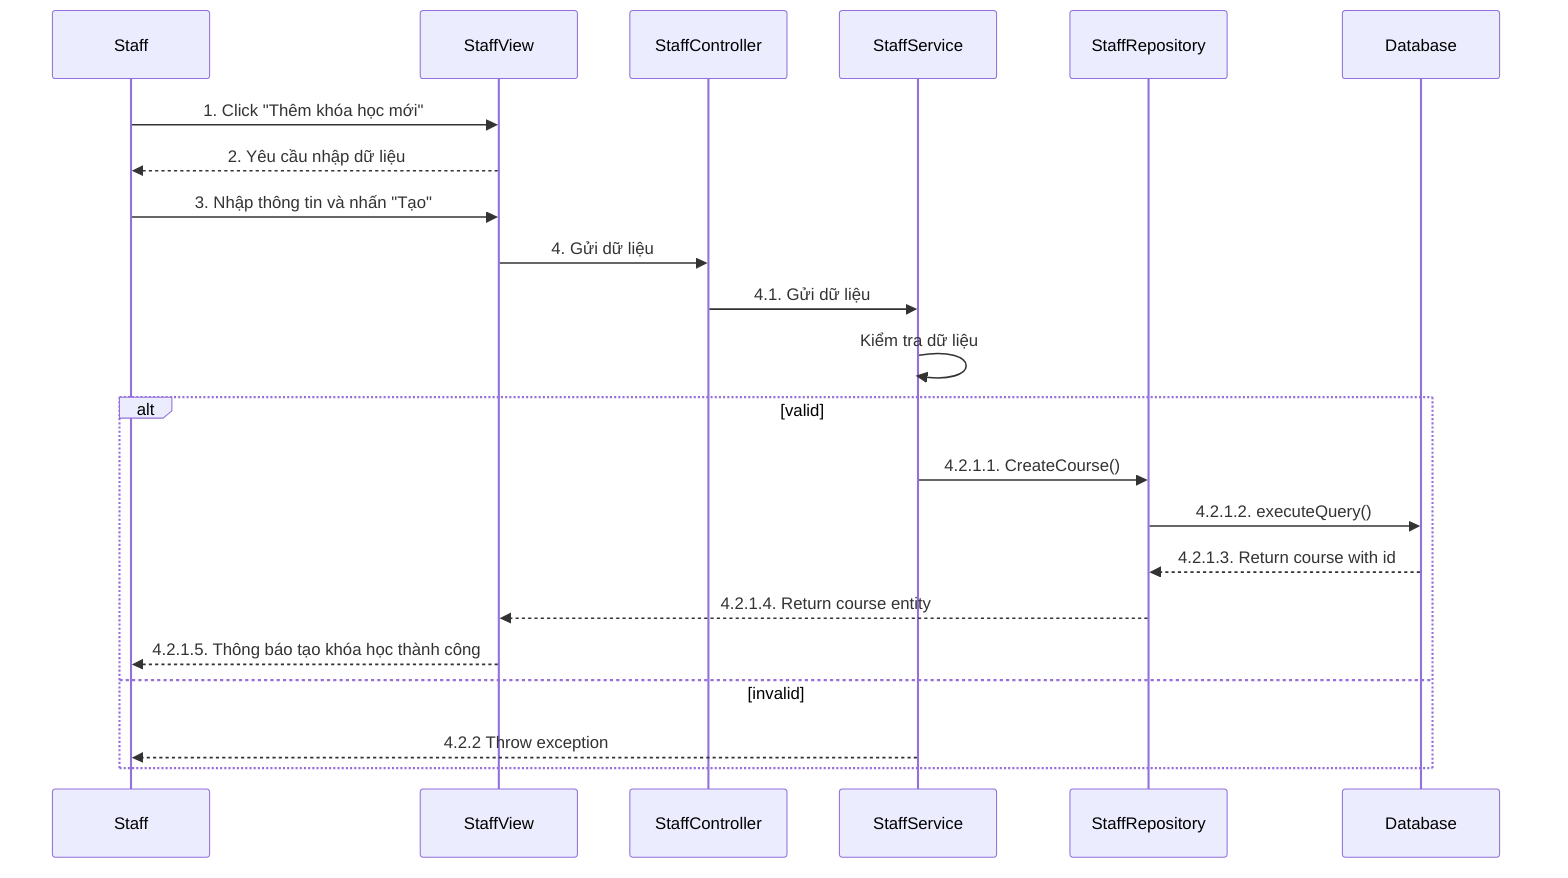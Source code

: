 sequenceDiagram
    participant Staff
    participant StaffView
    participant StaffController
    participant StaffService
    participant StaffRepository
    participant Database

    Staff->>StaffView: 1. Click "Thêm khóa học mới"
    StaffView-->>Staff: 2. Yêu cầu nhập dữ liệu
    Staff->>StaffView: 3. Nhập thông tin và nhấn "Tạo"
    StaffView->>StaffController: 4. Gửi dữ liệu
    StaffController->>StaffService: 4.1. Gửi dữ liệu
    StaffService->>StaffService: Kiểm tra dữ liệu
    alt valid
        StaffService->>StaffRepository: 4.2.1.1. CreateCourse()
        StaffRepository->>Database: 4.2.1.2. executeQuery()
        Database-->>StaffRepository: 4.2.1.3. Return course with id
        StaffRepository-->>StaffView: 4.2.1.4. Return course entity
        StaffView-->>Staff: 4.2.1.5. Thông báo tạo khóa học thành công
    else invalid
        StaffService-->>Staff: 4.2.2 Throw exception
    end